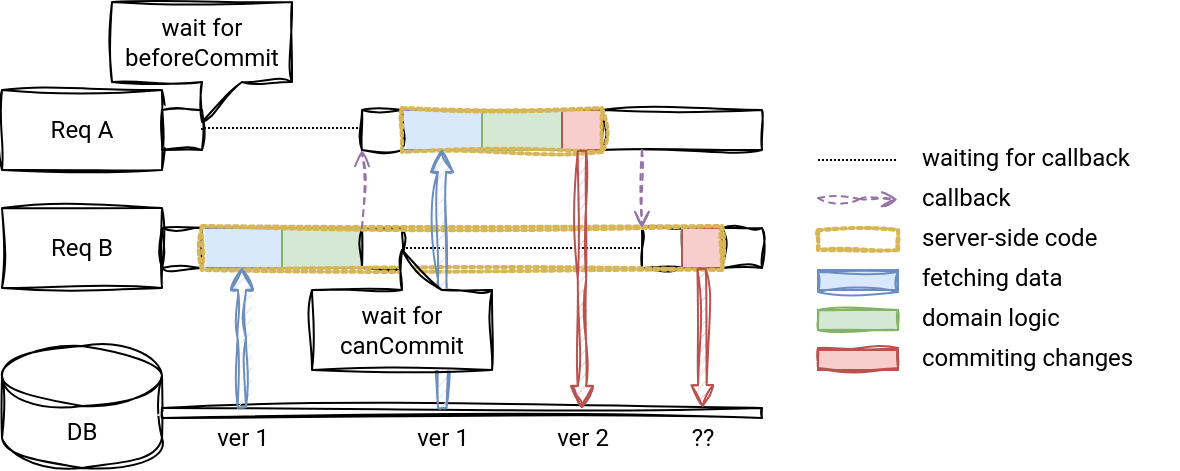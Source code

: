 <mxfile version="24.2.7" type="device">
  <diagram name="Page-1" id="UANN2-UqOU0tCsT_ixzw">
    <mxGraphModel dx="683" dy="355" grid="1" gridSize="10" guides="1" tooltips="1" connect="1" arrows="1" fold="1" page="1" pageScale="1" pageWidth="850" pageHeight="1100" math="0" shadow="0">
      <root>
        <mxCell id="0" />
        <mxCell id="1" parent="0" />
        <mxCell id="vpBdXBjlBsXyA6EoPlu3-149" value="" style="rounded=0;whiteSpace=wrap;html=1;strokeColor=default;align=center;verticalAlign=middle;fontFamily=Roboto;fontSource=https%3A%2F%2Ffonts.googleapis.com%2Fcss%3Ffamily%3DRoboto;fontSize=12;fontColor=default;labelBackgroundColor=default;fillColor=default;sketch=1;curveFitting=1;jiggle=2;" vertex="1" parent="1">
          <mxGeometry x="440" y="330" width="20" height="20" as="geometry" />
        </mxCell>
        <mxCell id="vpBdXBjlBsXyA6EoPlu3-151" style="edgeStyle=orthogonalEdgeStyle;rounded=0;orthogonalLoop=1;jettySize=auto;html=1;exitX=1;exitY=0.5;exitDx=0;exitDy=0;dashed=1;strokeColor=default;align=center;verticalAlign=middle;fontFamily=Roboto;fontSource=https%3A%2F%2Ffonts.googleapis.com%2Fcss%3Ffamily%3DRoboto;fontSize=12;fontColor=default;labelBackgroundColor=default;endArrow=none;endFill=0;dashPattern=1 1;entryX=0;entryY=0.5;entryDx=0;entryDy=0;" edge="1" parent="1" source="vpBdXBjlBsXyA6EoPlu3-127" target="vpBdXBjlBsXyA6EoPlu3-145">
          <mxGeometry relative="1" as="geometry" />
        </mxCell>
        <mxCell id="vpBdXBjlBsXyA6EoPlu3-79" value="Req B" style="rounded=0;whiteSpace=wrap;html=1;strokeColor=default;align=center;verticalAlign=middle;fontFamily=Roboto;fontSource=https%3A%2F%2Ffonts.googleapis.com%2Fcss%3Ffamily%3DRoboto;fontSize=12;fontColor=default;fillColor=default;sketch=1;curveFitting=1;jiggle=2;" vertex="1" parent="1">
          <mxGeometry x="80" y="320" width="80" height="40" as="geometry" />
        </mxCell>
        <mxCell id="vpBdXBjlBsXyA6EoPlu3-80" value="DB" style="shape=cylinder3;whiteSpace=wrap;html=1;boundedLbl=1;backgroundOutline=1;size=15;rounded=0;strokeColor=default;align=center;verticalAlign=middle;fontFamily=Roboto;fontSource=https%3A%2F%2Ffonts.googleapis.com%2Fcss%3Ffamily%3DRoboto;fontSize=12;fontColor=default;fillColor=default;sketch=1;curveFitting=1;jiggle=2;" vertex="1" parent="1">
          <mxGeometry x="80" y="389" width="80" height="61" as="geometry" />
        </mxCell>
        <mxCell id="vpBdXBjlBsXyA6EoPlu3-81" value="Req A" style="rounded=0;whiteSpace=wrap;html=1;strokeColor=default;align=center;verticalAlign=middle;fontFamily=Roboto;fontSource=https%3A%2F%2Ffonts.googleapis.com%2Fcss%3Ffamily%3DRoboto;fontSize=12;fontColor=default;fillColor=default;sketch=1;curveFitting=1;jiggle=2;" vertex="1" parent="1">
          <mxGeometry x="80" y="261" width="80" height="40" as="geometry" />
        </mxCell>
        <mxCell id="vpBdXBjlBsXyA6EoPlu3-124" value="" style="rounded=0;whiteSpace=wrap;html=1;strokeColor=#6c8ebf;align=center;verticalAlign=middle;fontFamily=Roboto;fontSource=https%3A%2F%2Ffonts.googleapis.com%2Fcss%3Ffamily%3DRoboto;fontSize=12;labelBackgroundColor=default;fillColor=#dae8fc;fillStyle=solid;" vertex="1" parent="1">
          <mxGeometry x="180" y="330" width="40" height="20" as="geometry" />
        </mxCell>
        <mxCell id="vpBdXBjlBsXyA6EoPlu3-125" value="" style="rounded=0;whiteSpace=wrap;html=1;strokeColor=#82b366;align=center;verticalAlign=middle;fontFamily=Roboto;fontSource=https%3A%2F%2Ffonts.googleapis.com%2Fcss%3Ffamily%3DRoboto;fontSize=12;labelBackgroundColor=default;fillColor=#d5e8d4;" vertex="1" parent="1">
          <mxGeometry x="220" y="330" width="40" height="20" as="geometry" />
        </mxCell>
        <mxCell id="vpBdXBjlBsXyA6EoPlu3-127" value="" style="rounded=0;whiteSpace=wrap;html=1;strokeColor=default;align=center;verticalAlign=middle;fontFamily=Roboto;fontSource=https%3A%2F%2Ffonts.googleapis.com%2Fcss%3Ffamily%3DRoboto;fontSize=12;fontColor=default;labelBackgroundColor=default;fillColor=none;sketch=1;curveFitting=1;jiggle=2;" vertex="1" parent="1">
          <mxGeometry x="260" y="330" width="20" height="20" as="geometry" />
        </mxCell>
        <mxCell id="vpBdXBjlBsXyA6EoPlu3-137" value="" style="rounded=0;whiteSpace=wrap;html=1;strokeColor=#6c8ebf;align=center;verticalAlign=middle;fontFamily=Roboto;fontSource=https%3A%2F%2Ffonts.googleapis.com%2Fcss%3Ffamily%3DRoboto;fontSize=12;labelBackgroundColor=default;fillColor=#dae8fc;" vertex="1" parent="1">
          <mxGeometry x="280" y="271" width="40" height="20" as="geometry" />
        </mxCell>
        <mxCell id="vpBdXBjlBsXyA6EoPlu3-139" value="" style="rounded=0;whiteSpace=wrap;html=1;strokeColor=#82b366;align=center;verticalAlign=middle;fontFamily=Roboto;fontSource=https%3A%2F%2Ffonts.googleapis.com%2Fcss%3Ffamily%3DRoboto;fontSize=12;labelBackgroundColor=default;fillColor=#d5e8d4;" vertex="1" parent="1">
          <mxGeometry x="320" y="271" width="40" height="20" as="geometry" />
        </mxCell>
        <mxCell id="vpBdXBjlBsXyA6EoPlu3-141" value="" style="rounded=0;whiteSpace=wrap;html=1;strokeColor=default;align=center;verticalAlign=middle;fontFamily=Roboto;fontSource=https%3A%2F%2Ffonts.googleapis.com%2Fcss%3Ffamily%3DRoboto;fontSize=12;fontColor=default;labelBackgroundColor=default;fillColor=default;sketch=1;curveFitting=1;jiggle=2;" vertex="1" parent="1">
          <mxGeometry x="380" y="271" width="80" height="20" as="geometry" />
        </mxCell>
        <mxCell id="vpBdXBjlBsXyA6EoPlu3-143" value="" style="rounded=0;whiteSpace=wrap;html=1;strokeColor=#b85450;align=center;verticalAlign=middle;fontFamily=Roboto;fontSource=https%3A%2F%2Ffonts.googleapis.com%2Fcss%3Ffamily%3DRoboto;fontSize=12;labelBackgroundColor=default;fillColor=#f8cecc;" vertex="1" parent="1">
          <mxGeometry x="360" y="271" width="20" height="20" as="geometry" />
        </mxCell>
        <mxCell id="vpBdXBjlBsXyA6EoPlu3-145" value="" style="rounded=0;whiteSpace=wrap;html=1;align=center;verticalAlign=middle;fontFamily=Roboto;fontSource=https%3A%2F%2Ffonts.googleapis.com%2Fcss%3Ffamily%3DRoboto;fontSize=12;labelBackgroundColor=default;sketch=1;curveFitting=1;jiggle=2;" vertex="1" parent="1">
          <mxGeometry x="400" y="330" width="20" height="20" as="geometry" />
        </mxCell>
        <mxCell id="vpBdXBjlBsXyA6EoPlu3-147" value="" style="rounded=0;whiteSpace=wrap;html=1;strokeColor=#b85450;align=center;verticalAlign=middle;fontFamily=Roboto;fontSource=https%3A%2F%2Ffonts.googleapis.com%2Fcss%3Ffamily%3DRoboto;fontSize=12;labelBackgroundColor=default;fillColor=#f8cecc;" vertex="1" parent="1">
          <mxGeometry x="420" y="330" width="20" height="20" as="geometry" />
        </mxCell>
        <mxCell id="vpBdXBjlBsXyA6EoPlu3-160" value="" style="rounded=0;whiteSpace=wrap;html=1;strokeColor=default;align=center;verticalAlign=middle;fontFamily=Roboto;fontSource=https%3A%2F%2Ffonts.googleapis.com%2Fcss%3Ffamily%3DRoboto;fontSize=12;fontColor=default;labelBackgroundColor=default;fillColor=default;sketch=1;curveFitting=1;jiggle=2;" vertex="1" parent="1">
          <mxGeometry x="160" y="420" width="300" height="5" as="geometry" />
        </mxCell>
        <mxCell id="vpBdXBjlBsXyA6EoPlu3-169" style="edgeStyle=orthogonalEdgeStyle;rounded=0;orthogonalLoop=1;jettySize=auto;html=1;dashed=1;strokeColor=#9673a6;align=center;verticalAlign=middle;fontFamily=Roboto;fontSource=https%3A%2F%2Ffonts.googleapis.com%2Fcss%3Ffamily%3DRoboto;fontSize=12;fontColor=default;labelBackgroundColor=default;endArrow=open;endFill=0;fillColor=#e1d5e7;strokeWidth=1;sketch=1;curveFitting=1;jiggle=2;" edge="1" parent="1">
          <mxGeometry relative="1" as="geometry">
            <mxPoint x="528" y="315.74" as="targetPoint" />
            <mxPoint x="488" y="315" as="sourcePoint" />
          </mxGeometry>
        </mxCell>
        <mxCell id="vpBdXBjlBsXyA6EoPlu3-171" style="edgeStyle=orthogonalEdgeStyle;rounded=0;orthogonalLoop=1;jettySize=auto;html=1;dashed=1;strokeColor=default;align=center;verticalAlign=middle;fontFamily=Roboto;fontSource=https%3A%2F%2Ffonts.googleapis.com%2Fcss%3Ffamily%3DRoboto;fontSize=12;fontColor=default;labelBackgroundColor=default;endArrow=none;endFill=0;dashPattern=1 1;" edge="1" parent="1">
          <mxGeometry relative="1" as="geometry">
            <mxPoint x="528" y="296" as="targetPoint" />
            <mxPoint x="488" y="296" as="sourcePoint" />
            <Array as="points">
              <mxPoint x="518" y="296" />
              <mxPoint x="518" y="296" />
            </Array>
          </mxGeometry>
        </mxCell>
        <mxCell id="vpBdXBjlBsXyA6EoPlu3-172" value="" style="rounded=0;whiteSpace=wrap;html=1;strokeColor=#6c8ebf;align=center;verticalAlign=middle;fontFamily=Roboto;fontSource=https%3A%2F%2Ffonts.googleapis.com%2Fcss%3Ffamily%3DRoboto;fontSize=12;labelBackgroundColor=default;fillColor=#dae8fc;fillStyle=solid;strokeWidth=1;perimeterSpacing=0;" vertex="1" parent="1">
          <mxGeometry x="488" y="351" width="40" height="10" as="geometry" />
        </mxCell>
        <mxCell id="vpBdXBjlBsXyA6EoPlu3-173" value="" style="rounded=0;whiteSpace=wrap;html=1;strokeColor=#82b366;align=center;verticalAlign=middle;fontFamily=Roboto;fontSource=https%3A%2F%2Ffonts.googleapis.com%2Fcss%3Ffamily%3DRoboto;fontSize=12;labelBackgroundColor=default;fillColor=#d5e8d4;fillStyle=solid;" vertex="1" parent="1">
          <mxGeometry x="488" y="371" width="40" height="10" as="geometry" />
        </mxCell>
        <mxCell id="vpBdXBjlBsXyA6EoPlu3-174" value="" style="rounded=0;whiteSpace=wrap;html=1;strokeColor=#b85450;align=center;verticalAlign=middle;fontFamily=Roboto;fontSource=https%3A%2F%2Ffonts.googleapis.com%2Fcss%3Ffamily%3DRoboto;fontSize=12;labelBackgroundColor=default;fillColor=#f8cecc;fillStyle=solid;" vertex="1" parent="1">
          <mxGeometry x="488" y="391" width="40" height="10" as="geometry" />
        </mxCell>
        <mxCell id="vpBdXBjlBsXyA6EoPlu3-175" value="waiting for callback" style="text;html=1;align=left;verticalAlign=middle;resizable=0;points=[];autosize=1;strokeColor=none;fillColor=none;fontFamily=Roboto;fontSource=https%3A%2F%2Ffonts.googleapis.com%2Fcss%3Ffamily%3DRoboto;fontSize=12;fontColor=default;labelBackgroundColor=default;sketch=1;curveFitting=1;jiggle=2;" vertex="1" parent="1">
          <mxGeometry x="538" y="280" width="130" height="30" as="geometry" />
        </mxCell>
        <mxCell id="vpBdXBjlBsXyA6EoPlu3-176" value="callback" style="text;html=1;align=left;verticalAlign=middle;resizable=0;points=[];autosize=1;strokeColor=none;fillColor=none;fontFamily=Roboto;fontSource=https%3A%2F%2Ffonts.googleapis.com%2Fcss%3Ffamily%3DRoboto;fontSize=12;fontColor=default;labelBackgroundColor=default;sketch=1;curveFitting=1;jiggle=2;" vertex="1" parent="1">
          <mxGeometry x="538" y="300" width="70" height="30" as="geometry" />
        </mxCell>
        <mxCell id="vpBdXBjlBsXyA6EoPlu3-177" value="fetching data" style="text;html=1;align=left;verticalAlign=middle;resizable=0;points=[];autosize=1;strokeColor=none;fillColor=none;fontFamily=Roboto;fontSource=https%3A%2F%2Ffonts.googleapis.com%2Fcss%3Ffamily%3DRoboto;fontSize=12;fontColor=default;labelBackgroundColor=default;sketch=1;curveFitting=1;jiggle=2;" vertex="1" parent="1">
          <mxGeometry x="538" y="340" width="90" height="30" as="geometry" />
        </mxCell>
        <mxCell id="vpBdXBjlBsXyA6EoPlu3-178" value="server-side code" style="text;html=1;align=left;verticalAlign=middle;resizable=0;points=[];autosize=1;strokeColor=none;fillColor=none;fontFamily=Roboto;fontSource=https%3A%2F%2Ffonts.googleapis.com%2Fcss%3Ffamily%3DRoboto;fontSize=12;fontColor=default;labelBackgroundColor=default;sketch=1;curveFitting=1;jiggle=2;" vertex="1" parent="1">
          <mxGeometry x="538" y="320" width="110" height="30" as="geometry" />
        </mxCell>
        <mxCell id="vpBdXBjlBsXyA6EoPlu3-179" value="domain logic" style="text;html=1;align=left;verticalAlign=middle;resizable=0;points=[];autosize=1;strokeColor=none;fillColor=none;fontFamily=Roboto;fontSource=https%3A%2F%2Ffonts.googleapis.com%2Fcss%3Ffamily%3DRoboto;fontSize=12;fontColor=default;labelBackgroundColor=default;sketch=1;curveFitting=1;jiggle=2;" vertex="1" parent="1">
          <mxGeometry x="538" y="360" width="90" height="30" as="geometry" />
        </mxCell>
        <mxCell id="vpBdXBjlBsXyA6EoPlu3-180" value="commiting changes" style="text;html=1;align=left;verticalAlign=middle;resizable=0;points=[];autosize=1;strokeColor=none;fillColor=none;fontFamily=Roboto;fontSource=https%3A%2F%2Ffonts.googleapis.com%2Fcss%3Ffamily%3DRoboto;fontSize=12;fontColor=default;labelBackgroundColor=default;sketch=1;curveFitting=1;jiggle=2;" vertex="1" parent="1">
          <mxGeometry x="538" y="380" width="130" height="30" as="geometry" />
        </mxCell>
        <mxCell id="vpBdXBjlBsXyA6EoPlu3-122" value="" style="rounded=0;whiteSpace=wrap;html=1;strokeColor=default;align=center;verticalAlign=middle;fontFamily=Roboto;fontSource=https%3A%2F%2Ffonts.googleapis.com%2Fcss%3Ffamily%3DRoboto;fontSize=12;fontColor=default;labelBackgroundColor=default;fillColor=default;sketch=1;curveFitting=1;jiggle=2;" vertex="1" parent="1">
          <mxGeometry x="160" y="330" width="20" height="20" as="geometry" />
        </mxCell>
        <mxCell id="vpBdXBjlBsXyA6EoPlu3-134" value="" style="rounded=0;whiteSpace=wrap;html=1;strokeColor=default;align=center;verticalAlign=middle;fontFamily=Roboto;fontSource=https%3A%2F%2Ffonts.googleapis.com%2Fcss%3Ffamily%3DRoboto;fontSize=12;fontColor=default;labelBackgroundColor=default;fillColor=default;sketch=1;curveFitting=1;jiggle=2;" vertex="1" parent="1">
          <mxGeometry x="260" y="271" width="20" height="20" as="geometry" />
        </mxCell>
        <mxCell id="vpBdXBjlBsXyA6EoPlu3-121" value="" style="rounded=0;whiteSpace=wrap;html=1;strokeColor=default;align=center;verticalAlign=middle;fontFamily=Roboto;fontSource=https%3A%2F%2Ffonts.googleapis.com%2Fcss%3Ffamily%3DRoboto;fontSize=12;fontColor=default;labelBackgroundColor=default;fillColor=default;sketch=1;curveFitting=1;jiggle=2;" vertex="1" parent="1">
          <mxGeometry x="160" y="271" width="20" height="20" as="geometry" />
        </mxCell>
        <mxCell id="vpBdXBjlBsXyA6EoPlu3-186" value="" style="rounded=0;whiteSpace=wrap;html=1;strokeColor=#d6b656;align=center;verticalAlign=middle;fontFamily=Roboto;fontSource=https%3A%2F%2Ffonts.googleapis.com%2Fcss%3Ffamily%3DRoboto;fontSize=12;labelBackgroundColor=default;fillColor=none;strokeWidth=2;dashed=1;dashPattern=1 1;sketch=1;curveFitting=1;jiggle=2;" vertex="1" parent="1">
          <mxGeometry x="180" y="329" width="260" height="22" as="geometry" />
        </mxCell>
        <mxCell id="vpBdXBjlBsXyA6EoPlu3-157" value="" style="shape=flexArrow;endArrow=classic;html=1;rounded=0;strokeColor=#6c8ebf;align=center;verticalAlign=middle;fontFamily=Roboto;fontSource=https%3A%2F%2Ffonts.googleapis.com%2Fcss%3Ffamily%3DRoboto;fontSize=12;fontColor=default;labelBackgroundColor=default;edgeStyle=orthogonalEdgeStyle;entryX=0.5;entryY=1;entryDx=0;entryDy=0;endWidth=5.725;endSize=3.167;width=4.231;exitX=0.133;exitY=0.022;exitDx=0;exitDy=0;exitPerimeter=0;fillColor=#dae8fc;sketch=1;curveFitting=1;jiggle=2;" edge="1" parent="1" source="vpBdXBjlBsXyA6EoPlu3-160" target="vpBdXBjlBsXyA6EoPlu3-124">
          <mxGeometry width="50" height="50" relative="1" as="geometry">
            <mxPoint x="200" y="440" as="sourcePoint" />
            <mxPoint x="199.76" y="380" as="targetPoint" />
            <Array as="points" />
          </mxGeometry>
        </mxCell>
        <mxCell id="vpBdXBjlBsXyA6EoPlu3-162" value="" style="shape=flexArrow;endArrow=classic;html=1;rounded=0;strokeColor=#b85450;align=center;verticalAlign=middle;fontFamily=Roboto;fontSource=https%3A%2F%2Ffonts.googleapis.com%2Fcss%3Ffamily%3DRoboto;fontSize=12;fontColor=default;labelBackgroundColor=default;edgeStyle=orthogonalEdgeStyle;endWidth=5.725;endSize=3.167;width=4.231;exitX=0.111;exitY=0.09;exitDx=0;exitDy=0;exitPerimeter=0;fillColor=#f8cecc;entryX=0.901;entryY=-0.089;entryDx=0;entryDy=0;entryPerimeter=0;sketch=1;curveFitting=1;jiggle=2;" edge="1" parent="1" target="vpBdXBjlBsXyA6EoPlu3-160">
          <mxGeometry width="50" height="50" relative="1" as="geometry">
            <mxPoint x="429.8" y="350" as="sourcePoint" />
            <mxPoint x="430" y="420" as="targetPoint" />
          </mxGeometry>
        </mxCell>
        <mxCell id="vpBdXBjlBsXyA6EoPlu3-133" style="edgeStyle=orthogonalEdgeStyle;rounded=0;orthogonalLoop=1;jettySize=auto;html=1;exitX=0;exitY=0;exitDx=0;exitDy=0;dashed=1;strokeColor=#9673a6;align=center;verticalAlign=middle;fontFamily=Roboto;fontSource=https%3A%2F%2Ffonts.googleapis.com%2Fcss%3Ffamily%3DRoboto;fontSize=12;fontColor=default;labelBackgroundColor=default;endArrow=open;endFill=0;fillColor=#e1d5e7;entryX=0;entryY=1;entryDx=0;entryDy=0;sketch=1;curveFitting=1;jiggle=2;" edge="1" parent="1" source="vpBdXBjlBsXyA6EoPlu3-127" target="vpBdXBjlBsXyA6EoPlu3-134">
          <mxGeometry relative="1" as="geometry">
            <mxPoint x="260" y="190" as="targetPoint" />
          </mxGeometry>
        </mxCell>
        <mxCell id="vpBdXBjlBsXyA6EoPlu3-144" style="edgeStyle=orthogonalEdgeStyle;rounded=0;orthogonalLoop=1;jettySize=auto;html=1;exitX=0.25;exitY=1;exitDx=0;exitDy=0;dashed=1;strokeColor=#9673a6;align=center;verticalAlign=middle;fontFamily=Roboto;fontSource=https%3A%2F%2Ffonts.googleapis.com%2Fcss%3Ffamily%3DRoboto;fontSize=12;fontColor=default;labelBackgroundColor=default;endArrow=open;endFill=0;entryX=0;entryY=0;entryDx=0;entryDy=0;fillColor=#e1d5e7;strokeWidth=1;sketch=1;curveFitting=1;jiggle=2;" edge="1" parent="1" source="vpBdXBjlBsXyA6EoPlu3-141" target="vpBdXBjlBsXyA6EoPlu3-145">
          <mxGeometry relative="1" as="geometry">
            <mxPoint x="400" y="410" as="targetPoint" />
          </mxGeometry>
        </mxCell>
        <mxCell id="vpBdXBjlBsXyA6EoPlu3-185" value="" style="rounded=0;whiteSpace=wrap;html=1;strokeColor=#d6b656;align=center;verticalAlign=middle;fontFamily=Roboto;fontSource=https%3A%2F%2Ffonts.googleapis.com%2Fcss%3Ffamily%3DRoboto;fontSize=12;labelBackgroundColor=default;fillColor=none;strokeWidth=2;dashed=1;dashPattern=1 1;sketch=1;curveFitting=1;jiggle=2;" vertex="1" parent="1">
          <mxGeometry x="280" y="270" width="100" height="22" as="geometry" />
        </mxCell>
        <mxCell id="vpBdXBjlBsXyA6EoPlu3-163" value="" style="shape=flexArrow;endArrow=classic;html=1;rounded=0;strokeColor=#b85450;align=center;verticalAlign=middle;fontFamily=Roboto;fontSource=https%3A%2F%2Ffonts.googleapis.com%2Fcss%3Ffamily%3DRoboto;fontSize=12;fontColor=default;labelBackgroundColor=default;edgeStyle=orthogonalEdgeStyle;endWidth=5.725;endSize=3.167;width=4.231;exitX=0.5;exitY=1;exitDx=0;exitDy=0;fillColor=#f8cecc;sketch=1;curveFitting=1;jiggle=2;" edge="1" parent="1" source="vpBdXBjlBsXyA6EoPlu3-143">
          <mxGeometry width="50" height="50" relative="1" as="geometry">
            <mxPoint x="370" y="320" as="sourcePoint" />
            <mxPoint x="370" y="420" as="targetPoint" />
          </mxGeometry>
        </mxCell>
        <mxCell id="vpBdXBjlBsXyA6EoPlu3-158" value="" style="shape=flexArrow;endArrow=classic;html=1;rounded=0;strokeColor=#6c8ebf;align=center;verticalAlign=middle;fontFamily=Roboto;fontSource=https%3A%2F%2Ffonts.googleapis.com%2Fcss%3Ffamily%3DRoboto;fontSize=12;fontColor=default;labelBackgroundColor=default;edgeStyle=orthogonalEdgeStyle;entryX=0.5;entryY=1;entryDx=0;entryDy=0;endWidth=5.725;endSize=3.167;width=4.231;exitX=0.467;exitY=0.133;exitDx=0;exitDy=0;exitPerimeter=0;fillColor=#dae8fc;sketch=1;curveFitting=1;jiggle=2;" edge="1" parent="1" source="vpBdXBjlBsXyA6EoPlu3-160" target="vpBdXBjlBsXyA6EoPlu3-137">
          <mxGeometry width="50" height="50" relative="1" as="geometry">
            <mxPoint x="300" y="430" as="sourcePoint" />
            <mxPoint x="299.76" y="300" as="targetPoint" />
            <Array as="points" />
          </mxGeometry>
        </mxCell>
        <mxCell id="vpBdXBjlBsXyA6EoPlu3-131" value="&lt;div&gt;wait for&lt;/div&gt;&lt;div&gt;canCommit&lt;br&gt;&lt;/div&gt;" style="shape=callout;whiteSpace=wrap;html=1;perimeter=calloutPerimeter;rounded=0;strokeColor=default;align=center;verticalAlign=middle;fontFamily=Roboto;fontSource=https%3A%2F%2Ffonts.googleapis.com%2Fcss%3Ffamily%3DRoboto;fontSize=12;fontColor=default;labelBackgroundColor=default;fillColor=default;flipH=0;flipV=1;position2=0.5;size=20;position=0.5;sketch=1;curveFitting=1;jiggle=2;" vertex="1" parent="1">
          <mxGeometry x="235" y="341" width="90" height="60" as="geometry" />
        </mxCell>
        <mxCell id="vpBdXBjlBsXyA6EoPlu3-187" value="" style="rounded=0;whiteSpace=wrap;html=1;strokeColor=#d6b656;align=center;verticalAlign=middle;fontFamily=Roboto;fontSource=https%3A%2F%2Ffonts.googleapis.com%2Fcss%3Ffamily%3DRoboto;fontSize=12;labelBackgroundColor=default;fillColor=none;strokeWidth=2;dashed=1;dashPattern=1 1;sketch=1;curveFitting=1;jiggle=2;" vertex="1" parent="1">
          <mxGeometry x="488" y="331" width="40" height="10" as="geometry" />
        </mxCell>
        <mxCell id="vpBdXBjlBsXyA6EoPlu3-190" style="edgeStyle=orthogonalEdgeStyle;rounded=0;orthogonalLoop=1;jettySize=auto;html=1;dashed=1;strokeColor=default;align=center;verticalAlign=middle;fontFamily=Roboto;fontSource=https%3A%2F%2Ffonts.googleapis.com%2Fcss%3Ffamily%3DRoboto;fontSize=12;fontColor=default;labelBackgroundColor=default;endArrow=none;endFill=0;dashPattern=1 1;exitX=1;exitY=0.5;exitDx=0;exitDy=0;entryX=0;entryY=0.5;entryDx=0;entryDy=0;" edge="1" parent="1" source="vpBdXBjlBsXyA6EoPlu3-121" target="vpBdXBjlBsXyA6EoPlu3-134">
          <mxGeometry relative="1" as="geometry">
            <mxPoint x="225" y="280" as="targetPoint" />
            <mxPoint x="185" y="280" as="sourcePoint" />
            <Array as="points">
              <mxPoint x="180" y="280" />
              <mxPoint x="260" y="280" />
            </Array>
          </mxGeometry>
        </mxCell>
        <mxCell id="vpBdXBjlBsXyA6EoPlu3-191" value="" style="rounded=0;whiteSpace=wrap;html=1;strokeColor=#b85450;align=center;verticalAlign=middle;fontFamily=Roboto;fontSource=https%3A%2F%2Ffonts.googleapis.com%2Fcss%3Ffamily%3DRoboto;fontSize=12;labelBackgroundColor=default;fillColor=none;sketch=1;curveFitting=1;jiggle=2;fillStyle=auto;" vertex="1" parent="1">
          <mxGeometry x="488" y="390" width="40" height="10" as="geometry" />
        </mxCell>
        <mxCell id="vpBdXBjlBsXyA6EoPlu3-193" value="" style="rounded=0;whiteSpace=wrap;html=1;strokeColor=#6c8ebf;align=center;verticalAlign=middle;fontFamily=Roboto;fontSource=https%3A%2F%2Ffonts.googleapis.com%2Fcss%3Ffamily%3DRoboto;fontSize=12;labelBackgroundColor=default;fillColor=none;fillStyle=solid;strokeWidth=1;perimeterSpacing=0;sketch=1;curveFitting=1;jiggle=2;" vertex="1" parent="1">
          <mxGeometry x="488" y="352" width="40" height="10" as="geometry" />
        </mxCell>
        <mxCell id="vpBdXBjlBsXyA6EoPlu3-194" value="" style="rounded=0;whiteSpace=wrap;html=1;strokeColor=#82b366;align=center;verticalAlign=middle;fontFamily=Roboto;fontSource=https%3A%2F%2Ffonts.googleapis.com%2Fcss%3Ffamily%3DRoboto;fontSize=12;labelBackgroundColor=default;fillColor=none;fillStyle=solid;sketch=1;curveFitting=1;jiggle=2;" vertex="1" parent="1">
          <mxGeometry x="488" y="371" width="40" height="10" as="geometry" />
        </mxCell>
        <mxCell id="vpBdXBjlBsXyA6EoPlu3-196" value="ver 1" style="text;html=1;align=center;verticalAlign=middle;resizable=0;points=[];autosize=1;strokeColor=none;fillColor=none;fontFamily=Roboto;fontSource=https%3A%2F%2Ffonts.googleapis.com%2Fcss%3Ffamily%3DRoboto;fontSize=12;fontColor=default;labelBackgroundColor=default;" vertex="1" parent="1">
          <mxGeometry x="175" y="420" width="50" height="30" as="geometry" />
        </mxCell>
        <mxCell id="vpBdXBjlBsXyA6EoPlu3-197" value="ver 1" style="text;html=1;align=center;verticalAlign=middle;resizable=0;points=[];autosize=1;strokeColor=none;fillColor=none;fontFamily=Roboto;fontSource=https%3A%2F%2Ffonts.googleapis.com%2Fcss%3Ffamily%3DRoboto;fontSize=12;fontColor=default;labelBackgroundColor=default;" vertex="1" parent="1">
          <mxGeometry x="275" y="420" width="50" height="30" as="geometry" />
        </mxCell>
        <mxCell id="vpBdXBjlBsXyA6EoPlu3-198" value="ver 2" style="text;html=1;align=center;verticalAlign=middle;resizable=0;points=[];autosize=1;strokeColor=none;fillColor=none;fontFamily=Roboto;fontSource=https%3A%2F%2Ffonts.googleapis.com%2Fcss%3Ffamily%3DRoboto;fontSize=12;fontColor=default;labelBackgroundColor=default;" vertex="1" parent="1">
          <mxGeometry x="345" y="420" width="50" height="30" as="geometry" />
        </mxCell>
        <mxCell id="vpBdXBjlBsXyA6EoPlu3-199" value="??" style="text;html=1;align=center;verticalAlign=middle;resizable=0;points=[];autosize=1;strokeColor=none;fillColor=none;fontFamily=Roboto;fontSource=https%3A%2F%2Ffonts.googleapis.com%2Fcss%3Ffamily%3DRoboto;fontSize=12;fontColor=default;labelBackgroundColor=default;" vertex="1" parent="1">
          <mxGeometry x="415" y="420" width="30" height="30" as="geometry" />
        </mxCell>
        <mxCell id="vpBdXBjlBsXyA6EoPlu3-120" value="&lt;div&gt;wait for&lt;/div&gt;&lt;div&gt;beforeCommit&lt;br&gt;&lt;/div&gt;" style="shape=callout;whiteSpace=wrap;html=1;perimeter=calloutPerimeter;rounded=0;strokeColor=default;align=center;verticalAlign=middle;fontFamily=Roboto;fontSource=https%3A%2F%2Ffonts.googleapis.com%2Fcss%3Ffamily%3DRoboto;fontSize=12;fontColor=default;labelBackgroundColor=default;fillColor=default;flipH=0;flipV=0;position2=0.5;size=20;position=0.5;sketch=1;curveFitting=1;jiggle=2;" vertex="1" parent="1">
          <mxGeometry x="135" y="217" width="90" height="60" as="geometry" />
        </mxCell>
      </root>
    </mxGraphModel>
  </diagram>
</mxfile>
